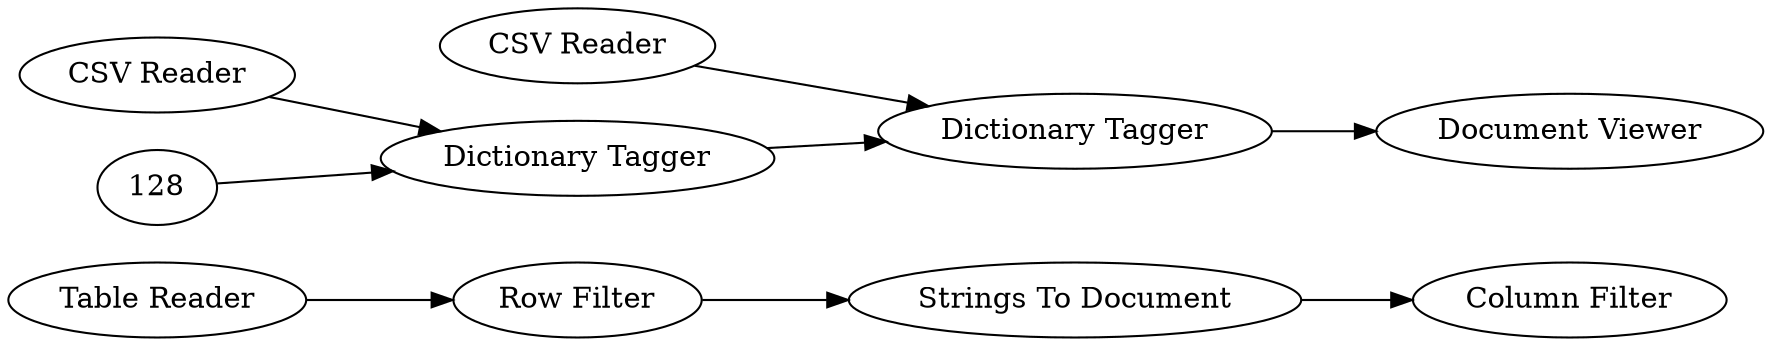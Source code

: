 digraph {
	20 [label="Row Filter"]
	22 [label="Column Filter"]
	33 [label="Strings To Document"]
	35 [label="Table Reader"]
	37 [label="Dictionary Tagger"]
	38 [label="Dictionary Tagger"]
	39 [label="CSV Reader"]
	40 [label="CSV Reader"]
	130 [label="Document Viewer"]
	20 -> 33
	33 -> 22
	35 -> 20
	37 -> 38
	39 -> 37
	40 -> 38
	128 -> 37
	38 -> 130
	rankdir=LR
}
